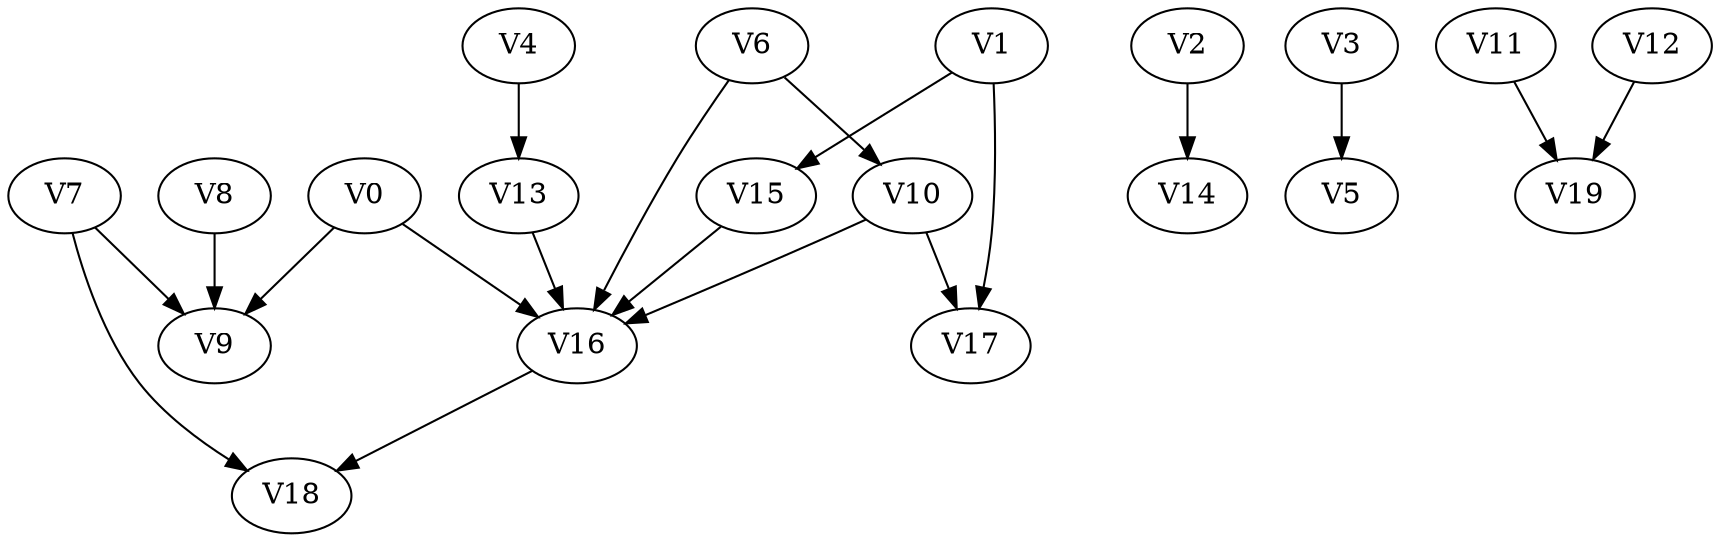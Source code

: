 strict digraph my_dotgraph {
concentrate=True;
V0;
V1;
V2;
V3;
V4;
V5;
V6;
V7;
V8;
V9;
V10;
V11;
V12;
V13;
V14;
V15;
V16;
V17;
V18;
V19;
V0 -> V9;
V0 -> V16;
V1 -> V15;
V1 -> V17;
V2 -> V14;
V3 -> V5;
V4 -> V13;
V6 -> V10;
V6 -> V16;
V7 -> V9;
V7 -> V18;
V8 -> V9;
V10 -> V16;
V10 -> V17;
V11 -> V19;
V12 -> V19;
V13 -> V16;
V15 -> V16;
V16 -> V18;
}